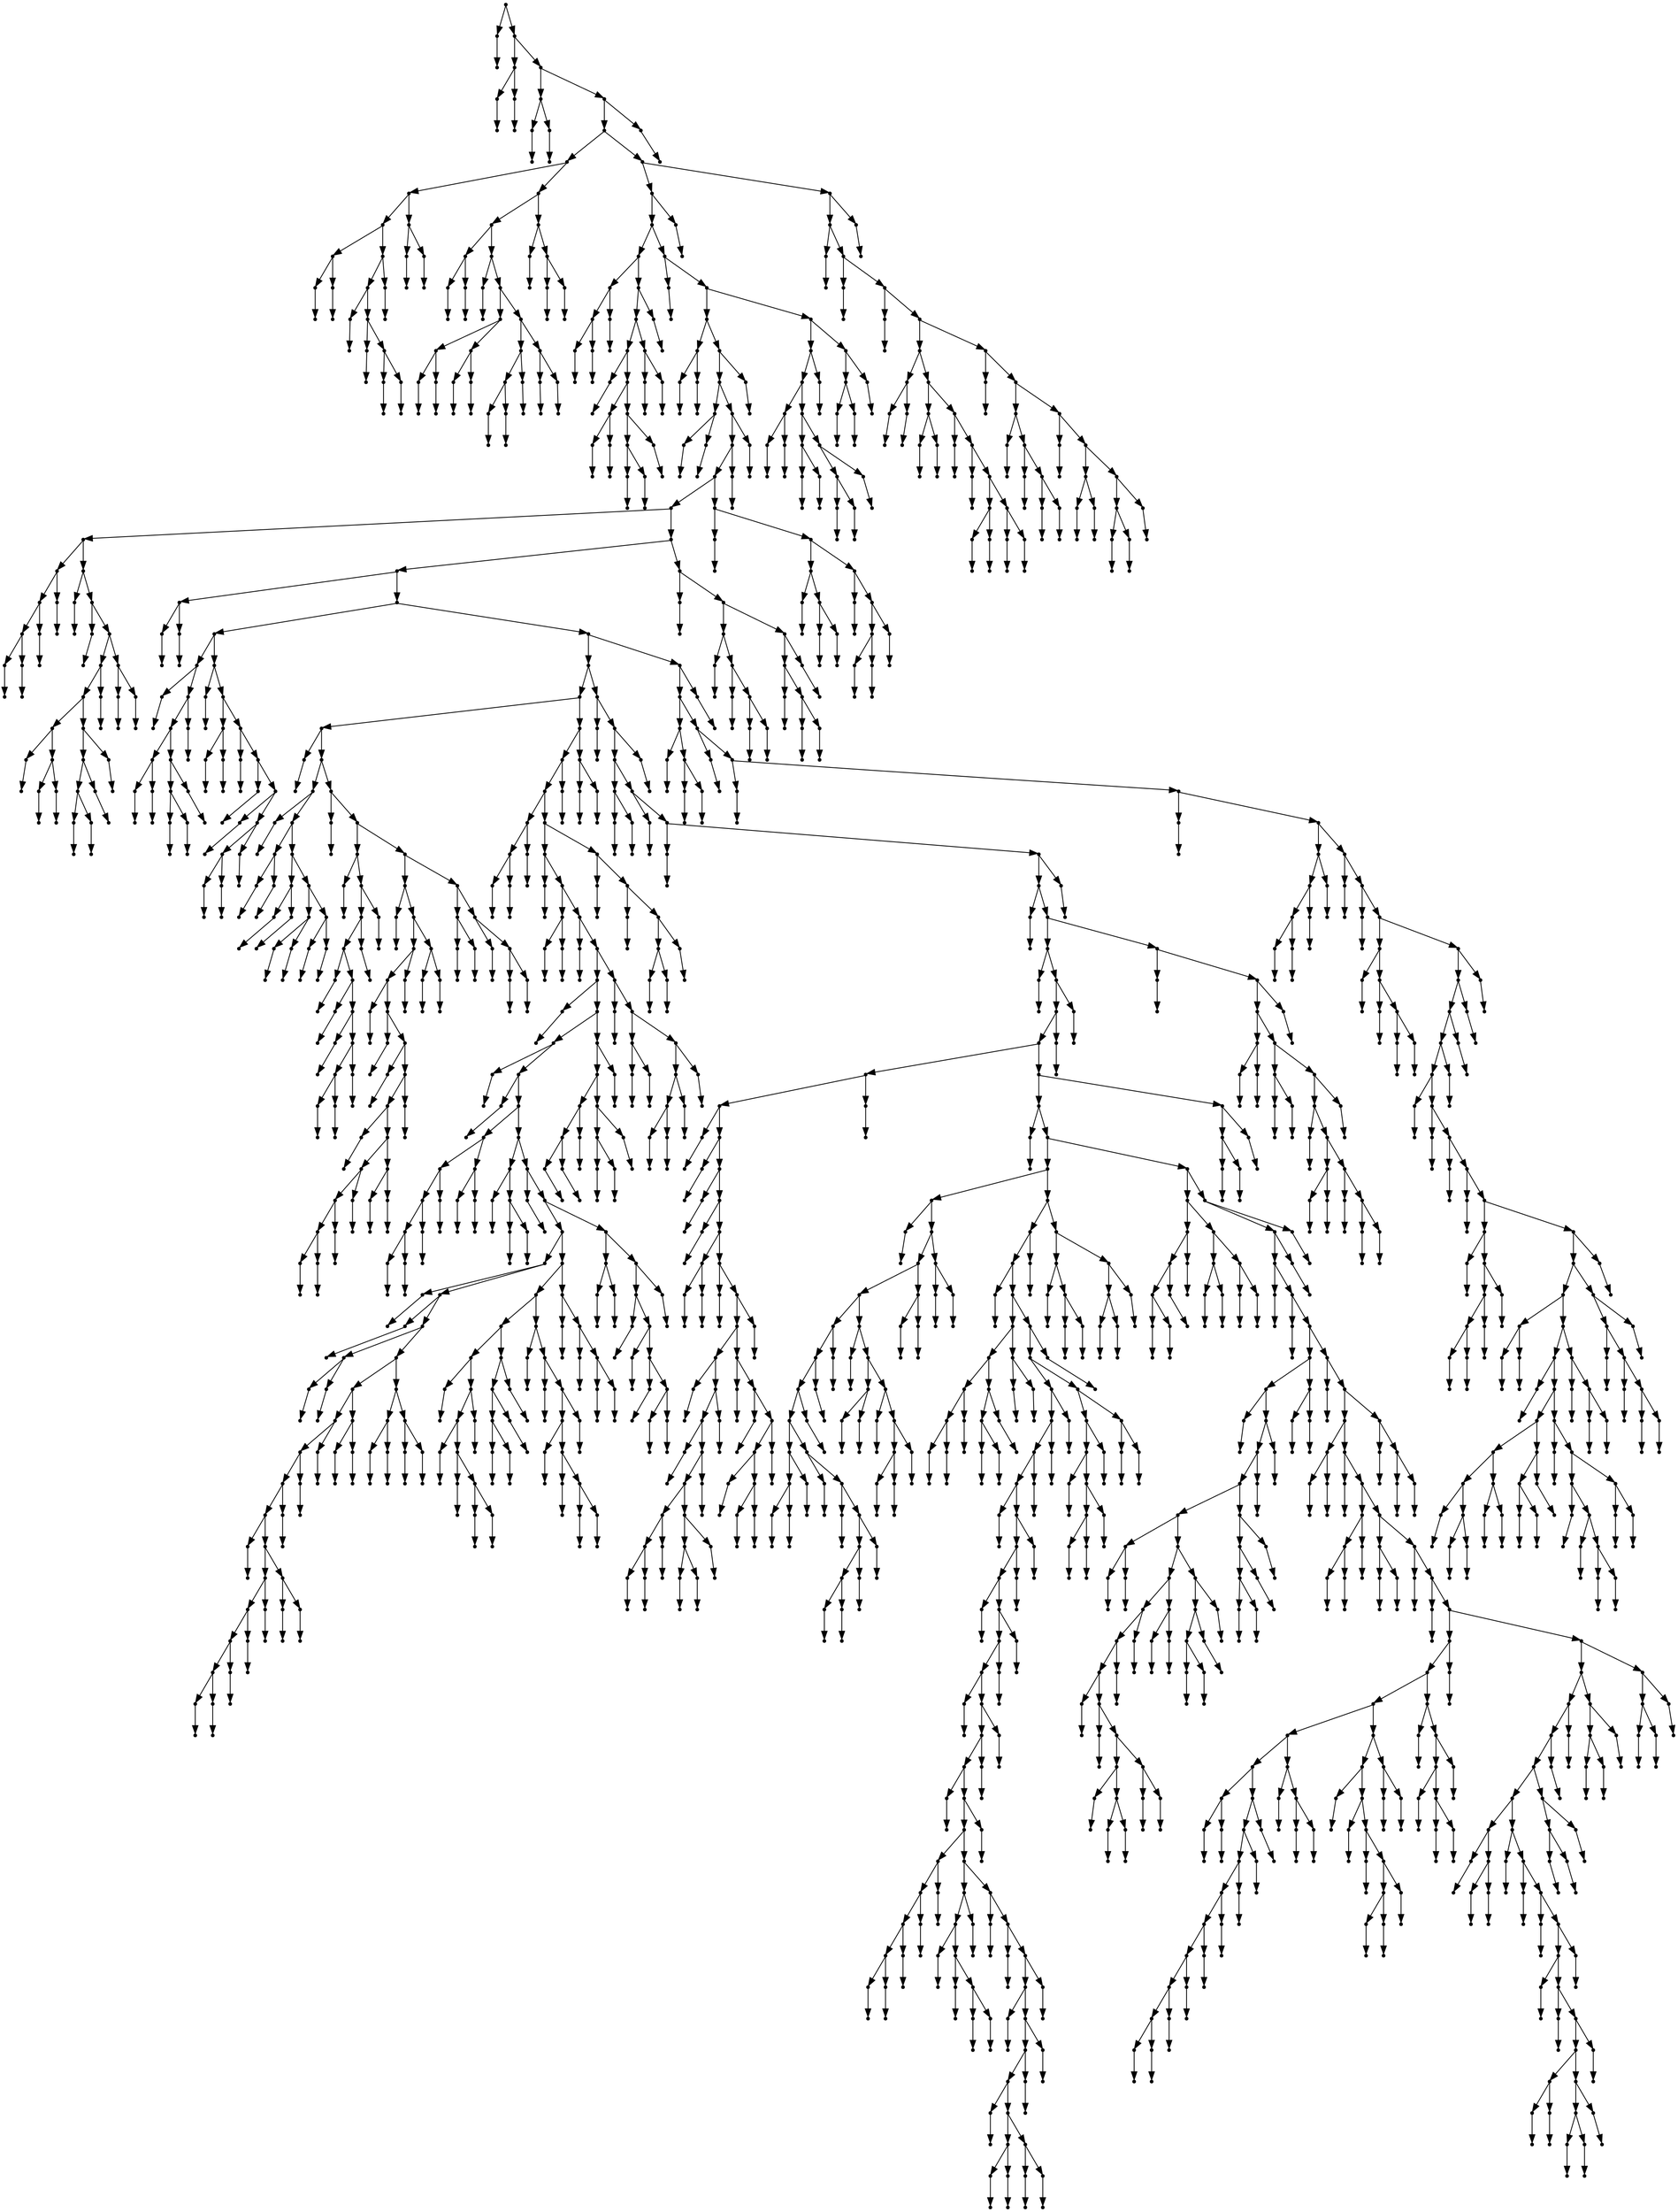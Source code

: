 digraph {
  1705 [shape=point];
  1 [shape=point];
  0 [shape=point];
  1704 [shape=point];
  6 [shape=point];
  3 [shape=point];
  2 [shape=point];
  5 [shape=point];
  4 [shape=point];
  1703 [shape=point];
  11 [shape=point];
  8 [shape=point];
  7 [shape=point];
  10 [shape=point];
  9 [shape=point];
  1702 [shape=point];
  1699 [shape=point];
  82 [shape=point];
  37 [shape=point];
  31 [shape=point];
  16 [shape=point];
  13 [shape=point];
  12 [shape=point];
  15 [shape=point];
  14 [shape=point];
  30 [shape=point];
  27 [shape=point];
  18 [shape=point];
  17 [shape=point];
  26 [shape=point];
  20 [shape=point];
  19 [shape=point];
  25 [shape=point];
  22 [shape=point];
  21 [shape=point];
  24 [shape=point];
  23 [shape=point];
  29 [shape=point];
  28 [shape=point];
  36 [shape=point];
  33 [shape=point];
  32 [shape=point];
  35 [shape=point];
  34 [shape=point];
  81 [shape=point];
  72 [shape=point];
  42 [shape=point];
  39 [shape=point];
  38 [shape=point];
  41 [shape=point];
  40 [shape=point];
  71 [shape=point];
  44 [shape=point];
  43 [shape=point];
  70 [shape=point];
  55 [shape=point];
  49 [shape=point];
  46 [shape=point];
  45 [shape=point];
  48 [shape=point];
  47 [shape=point];
  54 [shape=point];
  51 [shape=point];
  50 [shape=point];
  53 [shape=point];
  52 [shape=point];
  69 [shape=point];
  63 [shape=point];
  60 [shape=point];
  57 [shape=point];
  56 [shape=point];
  59 [shape=point];
  58 [shape=point];
  62 [shape=point];
  61 [shape=point];
  68 [shape=point];
  65 [shape=point];
  64 [shape=point];
  67 [shape=point];
  66 [shape=point];
  80 [shape=point];
  74 [shape=point];
  73 [shape=point];
  79 [shape=point];
  76 [shape=point];
  75 [shape=point];
  78 [shape=point];
  77 [shape=point];
  1698 [shape=point];
  1623 [shape=point];
  1620 [shape=point];
  117 [shape=point];
  90 [shape=point];
  87 [shape=point];
  84 [shape=point];
  83 [shape=point];
  86 [shape=point];
  85 [shape=point];
  89 [shape=point];
  88 [shape=point];
  116 [shape=point];
  113 [shape=point];
  107 [shape=point];
  92 [shape=point];
  91 [shape=point];
  106 [shape=point];
  97 [shape=point];
  94 [shape=point];
  93 [shape=point];
  96 [shape=point];
  95 [shape=point];
  105 [shape=point];
  102 [shape=point];
  99 [shape=point];
  98 [shape=point];
  101 [shape=point];
  100 [shape=point];
  104 [shape=point];
  103 [shape=point];
  112 [shape=point];
  109 [shape=point];
  108 [shape=point];
  111 [shape=point];
  110 [shape=point];
  115 [shape=point];
  114 [shape=point];
  1619 [shape=point];
  119 [shape=point];
  118 [shape=point];
  1618 [shape=point];
  1585 [shape=point];
  124 [shape=point];
  121 [shape=point];
  120 [shape=point];
  123 [shape=point];
  122 [shape=point];
  1584 [shape=point];
  1581 [shape=point];
  129 [shape=point];
  126 [shape=point];
  125 [shape=point];
  128 [shape=point];
  127 [shape=point];
  1580 [shape=point];
  1577 [shape=point];
  1574 [shape=point];
  1550 [shape=point];
  176 [shape=point];
  140 [shape=point];
  137 [shape=point];
  134 [shape=point];
  131 [shape=point];
  130 [shape=point];
  133 [shape=point];
  132 [shape=point];
  136 [shape=point];
  135 [shape=point];
  139 [shape=point];
  138 [shape=point];
  175 [shape=point];
  142 [shape=point];
  141 [shape=point];
  174 [shape=point];
  144 [shape=point];
  143 [shape=point];
  173 [shape=point];
  167 [shape=point];
  164 [shape=point];
  152 [shape=point];
  146 [shape=point];
  145 [shape=point];
  151 [shape=point];
  148 [shape=point];
  147 [shape=point];
  150 [shape=point];
  149 [shape=point];
  163 [shape=point];
  160 [shape=point];
  157 [shape=point];
  154 [shape=point];
  153 [shape=point];
  156 [shape=point];
  155 [shape=point];
  159 [shape=point];
  158 [shape=point];
  162 [shape=point];
  161 [shape=point];
  166 [shape=point];
  165 [shape=point];
  172 [shape=point];
  169 [shape=point];
  168 [shape=point];
  171 [shape=point];
  170 [shape=point];
  1549 [shape=point];
  1522 [shape=point];
  181 [shape=point];
  178 [shape=point];
  177 [shape=point];
  180 [shape=point];
  179 [shape=point];
  1521 [shape=point];
  228 [shape=point];
  201 [shape=point];
  183 [shape=point];
  182 [shape=point];
  200 [shape=point];
  197 [shape=point];
  188 [shape=point];
  185 [shape=point];
  184 [shape=point];
  187 [shape=point];
  186 [shape=point];
  196 [shape=point];
  193 [shape=point];
  190 [shape=point];
  189 [shape=point];
  192 [shape=point];
  191 [shape=point];
  195 [shape=point];
  194 [shape=point];
  199 [shape=point];
  198 [shape=point];
  227 [shape=point];
  203 [shape=point];
  202 [shape=point];
  226 [shape=point];
  208 [shape=point];
  205 [shape=point];
  204 [shape=point];
  207 [shape=point];
  206 [shape=point];
  225 [shape=point];
  210 [shape=point];
  209 [shape=point];
  224 [shape=point];
  212 [shape=point];
  211 [shape=point];
  223 [shape=point];
  214 [shape=point];
  213 [shape=point];
  222 [shape=point];
  219 [shape=point];
  216 [shape=point];
  215 [shape=point];
  218 [shape=point];
  217 [shape=point];
  221 [shape=point];
  220 [shape=point];
  1520 [shape=point];
  1349 [shape=point];
  623 [shape=point];
  347 [shape=point];
  230 [shape=point];
  229 [shape=point];
  346 [shape=point];
  256 [shape=point];
  232 [shape=point];
  231 [shape=point];
  255 [shape=point];
  237 [shape=point];
  234 [shape=point];
  233 [shape=point];
  236 [shape=point];
  235 [shape=point];
  254 [shape=point];
  242 [shape=point];
  239 [shape=point];
  238 [shape=point];
  241 [shape=point];
  240 [shape=point];
  253 [shape=point];
  247 [shape=point];
  244 [shape=point];
  243 [shape=point];
  246 [shape=point];
  245 [shape=point];
  252 [shape=point];
  249 [shape=point];
  248 [shape=point];
  251 [shape=point];
  250 [shape=point];
  345 [shape=point];
  258 [shape=point];
  257 [shape=point];
  344 [shape=point];
  284 [shape=point];
  260 [shape=point];
  259 [shape=point];
  283 [shape=point];
  280 [shape=point];
  277 [shape=point];
  262 [shape=point];
  261 [shape=point];
  276 [shape=point];
  264 [shape=point];
  263 [shape=point];
  275 [shape=point];
  266 [shape=point];
  265 [shape=point];
  274 [shape=point];
  271 [shape=point];
  268 [shape=point];
  267 [shape=point];
  270 [shape=point];
  269 [shape=point];
  273 [shape=point];
  272 [shape=point];
  279 [shape=point];
  278 [shape=point];
  282 [shape=point];
  281 [shape=point];
  343 [shape=point];
  328 [shape=point];
  286 [shape=point];
  285 [shape=point];
  327 [shape=point];
  321 [shape=point];
  318 [shape=point];
  288 [shape=point];
  287 [shape=point];
  317 [shape=point];
  290 [shape=point];
  289 [shape=point];
  316 [shape=point];
  292 [shape=point];
  291 [shape=point];
  315 [shape=point];
  312 [shape=point];
  294 [shape=point];
  293 [shape=point];
  311 [shape=point];
  305 [shape=point];
  302 [shape=point];
  299 [shape=point];
  296 [shape=point];
  295 [shape=point];
  298 [shape=point];
  297 [shape=point];
  301 [shape=point];
  300 [shape=point];
  304 [shape=point];
  303 [shape=point];
  310 [shape=point];
  307 [shape=point];
  306 [shape=point];
  309 [shape=point];
  308 [shape=point];
  314 [shape=point];
  313 [shape=point];
  320 [shape=point];
  319 [shape=point];
  326 [shape=point];
  323 [shape=point];
  322 [shape=point];
  325 [shape=point];
  324 [shape=point];
  342 [shape=point];
  333 [shape=point];
  330 [shape=point];
  329 [shape=point];
  332 [shape=point];
  331 [shape=point];
  341 [shape=point];
  335 [shape=point];
  334 [shape=point];
  340 [shape=point];
  337 [shape=point];
  336 [shape=point];
  339 [shape=point];
  338 [shape=point];
  622 [shape=point];
  616 [shape=point];
  613 [shape=point];
  355 [shape=point];
  352 [shape=point];
  349 [shape=point];
  348 [shape=point];
  351 [shape=point];
  350 [shape=point];
  354 [shape=point];
  353 [shape=point];
  612 [shape=point];
  597 [shape=point];
  357 [shape=point];
  356 [shape=point];
  596 [shape=point];
  362 [shape=point];
  359 [shape=point];
  358 [shape=point];
  361 [shape=point];
  360 [shape=point];
  595 [shape=point];
  364 [shape=point];
  363 [shape=point];
  594 [shape=point];
  573 [shape=point];
  366 [shape=point];
  365 [shape=point];
  572 [shape=point];
  551 [shape=point];
  368 [shape=point];
  367 [shape=point];
  550 [shape=point];
  370 [shape=point];
  369 [shape=point];
  549 [shape=point];
  387 [shape=point];
  381 [shape=point];
  378 [shape=point];
  375 [shape=point];
  372 [shape=point];
  371 [shape=point];
  374 [shape=point];
  373 [shape=point];
  377 [shape=point];
  376 [shape=point];
  380 [shape=point];
  379 [shape=point];
  386 [shape=point];
  383 [shape=point];
  382 [shape=point];
  385 [shape=point];
  384 [shape=point];
  548 [shape=point];
  395 [shape=point];
  389 [shape=point];
  388 [shape=point];
  394 [shape=point];
  391 [shape=point];
  390 [shape=point];
  393 [shape=point];
  392 [shape=point];
  547 [shape=point];
  397 [shape=point];
  396 [shape=point];
  546 [shape=point];
  522 [shape=point];
  459 [shape=point];
  399 [shape=point];
  398 [shape=point];
  458 [shape=point];
  401 [shape=point];
  400 [shape=point];
  457 [shape=point];
  406 [shape=point];
  403 [shape=point];
  402 [shape=point];
  405 [shape=point];
  404 [shape=point];
  456 [shape=point];
  444 [shape=point];
  438 [shape=point];
  435 [shape=point];
  432 [shape=point];
  429 [shape=point];
  408 [shape=point];
  407 [shape=point];
  428 [shape=point];
  422 [shape=point];
  419 [shape=point];
  416 [shape=point];
  413 [shape=point];
  410 [shape=point];
  409 [shape=point];
  412 [shape=point];
  411 [shape=point];
  415 [shape=point];
  414 [shape=point];
  418 [shape=point];
  417 [shape=point];
  421 [shape=point];
  420 [shape=point];
  427 [shape=point];
  424 [shape=point];
  423 [shape=point];
  426 [shape=point];
  425 [shape=point];
  431 [shape=point];
  430 [shape=point];
  434 [shape=point];
  433 [shape=point];
  437 [shape=point];
  436 [shape=point];
  443 [shape=point];
  440 [shape=point];
  439 [shape=point];
  442 [shape=point];
  441 [shape=point];
  455 [shape=point];
  449 [shape=point];
  446 [shape=point];
  445 [shape=point];
  448 [shape=point];
  447 [shape=point];
  454 [shape=point];
  451 [shape=point];
  450 [shape=point];
  453 [shape=point];
  452 [shape=point];
  521 [shape=point];
  509 [shape=point];
  488 [shape=point];
  476 [shape=point];
  461 [shape=point];
  460 [shape=point];
  475 [shape=point];
  472 [shape=point];
  463 [shape=point];
  462 [shape=point];
  471 [shape=point];
  465 [shape=point];
  464 [shape=point];
  470 [shape=point];
  467 [shape=point];
  466 [shape=point];
  469 [shape=point];
  468 [shape=point];
  474 [shape=point];
  473 [shape=point];
  487 [shape=point];
  484 [shape=point];
  481 [shape=point];
  478 [shape=point];
  477 [shape=point];
  480 [shape=point];
  479 [shape=point];
  483 [shape=point];
  482 [shape=point];
  486 [shape=point];
  485 [shape=point];
  508 [shape=point];
  490 [shape=point];
  489 [shape=point];
  507 [shape=point];
  492 [shape=point];
  491 [shape=point];
  506 [shape=point];
  503 [shape=point];
  494 [shape=point];
  493 [shape=point];
  502 [shape=point];
  496 [shape=point];
  495 [shape=point];
  501 [shape=point];
  498 [shape=point];
  497 [shape=point];
  500 [shape=point];
  499 [shape=point];
  505 [shape=point];
  504 [shape=point];
  520 [shape=point];
  511 [shape=point];
  510 [shape=point];
  519 [shape=point];
  513 [shape=point];
  512 [shape=point];
  518 [shape=point];
  515 [shape=point];
  514 [shape=point];
  517 [shape=point];
  516 [shape=point];
  545 [shape=point];
  527 [shape=point];
  524 [shape=point];
  523 [shape=point];
  526 [shape=point];
  525 [shape=point];
  544 [shape=point];
  541 [shape=point];
  529 [shape=point];
  528 [shape=point];
  540 [shape=point];
  531 [shape=point];
  530 [shape=point];
  539 [shape=point];
  533 [shape=point];
  532 [shape=point];
  538 [shape=point];
  535 [shape=point];
  534 [shape=point];
  537 [shape=point];
  536 [shape=point];
  543 [shape=point];
  542 [shape=point];
  571 [shape=point];
  568 [shape=point];
  559 [shape=point];
  556 [shape=point];
  553 [shape=point];
  552 [shape=point];
  555 [shape=point];
  554 [shape=point];
  558 [shape=point];
  557 [shape=point];
  567 [shape=point];
  564 [shape=point];
  561 [shape=point];
  560 [shape=point];
  563 [shape=point];
  562 [shape=point];
  566 [shape=point];
  565 [shape=point];
  570 [shape=point];
  569 [shape=point];
  593 [shape=point];
  575 [shape=point];
  574 [shape=point];
  592 [shape=point];
  580 [shape=point];
  577 [shape=point];
  576 [shape=point];
  579 [shape=point];
  578 [shape=point];
  591 [shape=point];
  588 [shape=point];
  585 [shape=point];
  582 [shape=point];
  581 [shape=point];
  584 [shape=point];
  583 [shape=point];
  587 [shape=point];
  586 [shape=point];
  590 [shape=point];
  589 [shape=point];
  611 [shape=point];
  599 [shape=point];
  598 [shape=point];
  610 [shape=point];
  601 [shape=point];
  600 [shape=point];
  609 [shape=point];
  606 [shape=point];
  603 [shape=point];
  602 [shape=point];
  605 [shape=point];
  604 [shape=point];
  608 [shape=point];
  607 [shape=point];
  615 [shape=point];
  614 [shape=point];
  621 [shape=point];
  618 [shape=point];
  617 [shape=point];
  620 [shape=point];
  619 [shape=point];
  1348 [shape=point];
  625 [shape=point];
  624 [shape=point];
  1347 [shape=point];
  1344 [shape=point];
  630 [shape=point];
  627 [shape=point];
  626 [shape=point];
  629 [shape=point];
  628 [shape=point];
  1343 [shape=point];
  632 [shape=point];
  631 [shape=point];
  1342 [shape=point];
  634 [shape=point];
  633 [shape=point];
  1341 [shape=point];
  1338 [shape=point];
  636 [shape=point];
  635 [shape=point];
  1337 [shape=point];
  1298 [shape=point];
  638 [shape=point];
  637 [shape=point];
  1297 [shape=point];
  1294 [shape=point];
  1291 [shape=point];
  712 [shape=point];
  709 [shape=point];
  640 [shape=point];
  639 [shape=point];
  708 [shape=point];
  642 [shape=point];
  641 [shape=point];
  707 [shape=point];
  644 [shape=point];
  643 [shape=point];
  706 [shape=point];
  646 [shape=point];
  645 [shape=point];
  705 [shape=point];
  651 [shape=point];
  648 [shape=point];
  647 [shape=point];
  650 [shape=point];
  649 [shape=point];
  704 [shape=point];
  653 [shape=point];
  652 [shape=point];
  703 [shape=point];
  700 [shape=point];
  682 [shape=point];
  655 [shape=point];
  654 [shape=point];
  681 [shape=point];
  678 [shape=point];
  657 [shape=point];
  656 [shape=point];
  677 [shape=point];
  674 [shape=point];
  665 [shape=point];
  662 [shape=point];
  659 [shape=point];
  658 [shape=point];
  661 [shape=point];
  660 [shape=point];
  664 [shape=point];
  663 [shape=point];
  673 [shape=point];
  670 [shape=point];
  667 [shape=point];
  666 [shape=point];
  669 [shape=point];
  668 [shape=point];
  672 [shape=point];
  671 [shape=point];
  676 [shape=point];
  675 [shape=point];
  680 [shape=point];
  679 [shape=point];
  699 [shape=point];
  684 [shape=point];
  683 [shape=point];
  698 [shape=point];
  686 [shape=point];
  685 [shape=point];
  697 [shape=point];
  694 [shape=point];
  688 [shape=point];
  687 [shape=point];
  693 [shape=point];
  690 [shape=point];
  689 [shape=point];
  692 [shape=point];
  691 [shape=point];
  696 [shape=point];
  695 [shape=point];
  702 [shape=point];
  701 [shape=point];
  711 [shape=point];
  710 [shape=point];
  1290 [shape=point];
  1281 [shape=point];
  714 [shape=point];
  713 [shape=point];
  1280 [shape=point];
  962 [shape=point];
  785 [shape=point];
  716 [shape=point];
  715 [shape=point];
  784 [shape=point];
  778 [shape=point];
  772 [shape=point];
  751 [shape=point];
  748 [shape=point];
  745 [shape=point];
  742 [shape=point];
  724 [shape=point];
  721 [shape=point];
  718 [shape=point];
  717 [shape=point];
  720 [shape=point];
  719 [shape=point];
  723 [shape=point];
  722 [shape=point];
  741 [shape=point];
  726 [shape=point];
  725 [shape=point];
  740 [shape=point];
  728 [shape=point];
  727 [shape=point];
  739 [shape=point];
  736 [shape=point];
  733 [shape=point];
  730 [shape=point];
  729 [shape=point];
  732 [shape=point];
  731 [shape=point];
  735 [shape=point];
  734 [shape=point];
  738 [shape=point];
  737 [shape=point];
  744 [shape=point];
  743 [shape=point];
  747 [shape=point];
  746 [shape=point];
  750 [shape=point];
  749 [shape=point];
  771 [shape=point];
  753 [shape=point];
  752 [shape=point];
  770 [shape=point];
  758 [shape=point];
  755 [shape=point];
  754 [shape=point];
  757 [shape=point];
  756 [shape=point];
  769 [shape=point];
  760 [shape=point];
  759 [shape=point];
  768 [shape=point];
  765 [shape=point];
  762 [shape=point];
  761 [shape=point];
  764 [shape=point];
  763 [shape=point];
  767 [shape=point];
  766 [shape=point];
  777 [shape=point];
  774 [shape=point];
  773 [shape=point];
  776 [shape=point];
  775 [shape=point];
  783 [shape=point];
  780 [shape=point];
  779 [shape=point];
  782 [shape=point];
  781 [shape=point];
  961 [shape=point];
  943 [shape=point];
  940 [shape=point];
  787 [shape=point];
  786 [shape=point];
  939 [shape=point];
  810 [shape=point];
  804 [shape=point];
  795 [shape=point];
  792 [shape=point];
  789 [shape=point];
  788 [shape=point];
  791 [shape=point];
  790 [shape=point];
  794 [shape=point];
  793 [shape=point];
  803 [shape=point];
  800 [shape=point];
  797 [shape=point];
  796 [shape=point];
  799 [shape=point];
  798 [shape=point];
  802 [shape=point];
  801 [shape=point];
  809 [shape=point];
  806 [shape=point];
  805 [shape=point];
  808 [shape=point];
  807 [shape=point];
  938 [shape=point];
  935 [shape=point];
  914 [shape=point];
  911 [shape=point];
  908 [shape=point];
  905 [shape=point];
  812 [shape=point];
  811 [shape=point];
  904 [shape=point];
  901 [shape=point];
  898 [shape=point];
  814 [shape=point];
  813 [shape=point];
  897 [shape=point];
  894 [shape=point];
  891 [shape=point];
  816 [shape=point];
  815 [shape=point];
  890 [shape=point];
  887 [shape=point];
  884 [shape=point];
  818 [shape=point];
  817 [shape=point];
  883 [shape=point];
  880 [shape=point];
  832 [shape=point];
  829 [shape=point];
  826 [shape=point];
  823 [shape=point];
  820 [shape=point];
  819 [shape=point];
  822 [shape=point];
  821 [shape=point];
  825 [shape=point];
  824 [shape=point];
  828 [shape=point];
  827 [shape=point];
  831 [shape=point];
  830 [shape=point];
  879 [shape=point];
  846 [shape=point];
  843 [shape=point];
  834 [shape=point];
  833 [shape=point];
  842 [shape=point];
  836 [shape=point];
  835 [shape=point];
  841 [shape=point];
  838 [shape=point];
  837 [shape=point];
  840 [shape=point];
  839 [shape=point];
  845 [shape=point];
  844 [shape=point];
  878 [shape=point];
  848 [shape=point];
  847 [shape=point];
  877 [shape=point];
  850 [shape=point];
  849 [shape=point];
  876 [shape=point];
  873 [shape=point];
  852 [shape=point];
  851 [shape=point];
  872 [shape=point];
  869 [shape=point];
  866 [shape=point];
  854 [shape=point];
  853 [shape=point];
  865 [shape=point];
  859 [shape=point];
  856 [shape=point];
  855 [shape=point];
  858 [shape=point];
  857 [shape=point];
  864 [shape=point];
  861 [shape=point];
  860 [shape=point];
  863 [shape=point];
  862 [shape=point];
  868 [shape=point];
  867 [shape=point];
  871 [shape=point];
  870 [shape=point];
  875 [shape=point];
  874 [shape=point];
  882 [shape=point];
  881 [shape=point];
  886 [shape=point];
  885 [shape=point];
  889 [shape=point];
  888 [shape=point];
  893 [shape=point];
  892 [shape=point];
  896 [shape=point];
  895 [shape=point];
  900 [shape=point];
  899 [shape=point];
  903 [shape=point];
  902 [shape=point];
  907 [shape=point];
  906 [shape=point];
  910 [shape=point];
  909 [shape=point];
  913 [shape=point];
  912 [shape=point];
  934 [shape=point];
  928 [shape=point];
  925 [shape=point];
  916 [shape=point];
  915 [shape=point];
  924 [shape=point];
  921 [shape=point];
  918 [shape=point];
  917 [shape=point];
  920 [shape=point];
  919 [shape=point];
  923 [shape=point];
  922 [shape=point];
  927 [shape=point];
  926 [shape=point];
  933 [shape=point];
  930 [shape=point];
  929 [shape=point];
  932 [shape=point];
  931 [shape=point];
  937 [shape=point];
  936 [shape=point];
  942 [shape=point];
  941 [shape=point];
  960 [shape=point];
  951 [shape=point];
  945 [shape=point];
  944 [shape=point];
  950 [shape=point];
  947 [shape=point];
  946 [shape=point];
  949 [shape=point];
  948 [shape=point];
  959 [shape=point];
  956 [shape=point];
  953 [shape=point];
  952 [shape=point];
  955 [shape=point];
  954 [shape=point];
  958 [shape=point];
  957 [shape=point];
  1279 [shape=point];
  985 [shape=point];
  973 [shape=point];
  970 [shape=point];
  967 [shape=point];
  964 [shape=point];
  963 [shape=point];
  966 [shape=point];
  965 [shape=point];
  969 [shape=point];
  968 [shape=point];
  972 [shape=point];
  971 [shape=point];
  984 [shape=point];
  978 [shape=point];
  975 [shape=point];
  974 [shape=point];
  977 [shape=point];
  976 [shape=point];
  983 [shape=point];
  980 [shape=point];
  979 [shape=point];
  982 [shape=point];
  981 [shape=point];
  1278 [shape=point];
  1275 [shape=point];
  1272 [shape=point];
  987 [shape=point];
  986 [shape=point];
  1271 [shape=point];
  989 [shape=point];
  988 [shape=point];
  1270 [shape=point];
  1066 [shape=point];
  1060 [shape=point];
  991 [shape=point];
  990 [shape=point];
  1059 [shape=point];
  1056 [shape=point];
  1053 [shape=point];
  1041 [shape=point];
  996 [shape=point];
  993 [shape=point];
  992 [shape=point];
  995 [shape=point];
  994 [shape=point];
  1040 [shape=point];
  1028 [shape=point];
  1022 [shape=point];
  1019 [shape=point];
  1016 [shape=point];
  998 [shape=point];
  997 [shape=point];
  1015 [shape=point];
  1000 [shape=point];
  999 [shape=point];
  1014 [shape=point];
  1008 [shape=point];
  1002 [shape=point];
  1001 [shape=point];
  1007 [shape=point];
  1004 [shape=point];
  1003 [shape=point];
  1006 [shape=point];
  1005 [shape=point];
  1013 [shape=point];
  1010 [shape=point];
  1009 [shape=point];
  1012 [shape=point];
  1011 [shape=point];
  1018 [shape=point];
  1017 [shape=point];
  1021 [shape=point];
  1020 [shape=point];
  1027 [shape=point];
  1024 [shape=point];
  1023 [shape=point];
  1026 [shape=point];
  1025 [shape=point];
  1039 [shape=point];
  1036 [shape=point];
  1033 [shape=point];
  1030 [shape=point];
  1029 [shape=point];
  1032 [shape=point];
  1031 [shape=point];
  1035 [shape=point];
  1034 [shape=point];
  1038 [shape=point];
  1037 [shape=point];
  1052 [shape=point];
  1049 [shape=point];
  1046 [shape=point];
  1043 [shape=point];
  1042 [shape=point];
  1045 [shape=point];
  1044 [shape=point];
  1048 [shape=point];
  1047 [shape=point];
  1051 [shape=point];
  1050 [shape=point];
  1055 [shape=point];
  1054 [shape=point];
  1058 [shape=point];
  1057 [shape=point];
  1065 [shape=point];
  1062 [shape=point];
  1061 [shape=point];
  1064 [shape=point];
  1063 [shape=point];
  1269 [shape=point];
  1068 [shape=point];
  1067 [shape=point];
  1268 [shape=point];
  1259 [shape=point];
  1073 [shape=point];
  1070 [shape=point];
  1069 [shape=point];
  1072 [shape=point];
  1071 [shape=point];
  1258 [shape=point];
  1075 [shape=point];
  1074 [shape=point];
  1257 [shape=point];
  1083 [shape=point];
  1080 [shape=point];
  1077 [shape=point];
  1076 [shape=point];
  1079 [shape=point];
  1078 [shape=point];
  1082 [shape=point];
  1081 [shape=point];
  1256 [shape=point];
  1088 [shape=point];
  1085 [shape=point];
  1084 [shape=point];
  1087 [shape=point];
  1086 [shape=point];
  1255 [shape=point];
  1090 [shape=point];
  1089 [shape=point];
  1254 [shape=point];
  1092 [shape=point];
  1091 [shape=point];
  1253 [shape=point];
  1175 [shape=point];
  1172 [shape=point];
  1157 [shape=point];
  1133 [shape=point];
  1124 [shape=point];
  1097 [shape=point];
  1094 [shape=point];
  1093 [shape=point];
  1096 [shape=point];
  1095 [shape=point];
  1123 [shape=point];
  1120 [shape=point];
  1117 [shape=point];
  1114 [shape=point];
  1111 [shape=point];
  1108 [shape=point];
  1105 [shape=point];
  1102 [shape=point];
  1099 [shape=point];
  1098 [shape=point];
  1101 [shape=point];
  1100 [shape=point];
  1104 [shape=point];
  1103 [shape=point];
  1107 [shape=point];
  1106 [shape=point];
  1110 [shape=point];
  1109 [shape=point];
  1113 [shape=point];
  1112 [shape=point];
  1116 [shape=point];
  1115 [shape=point];
  1119 [shape=point];
  1118 [shape=point];
  1122 [shape=point];
  1121 [shape=point];
  1132 [shape=point];
  1126 [shape=point];
  1125 [shape=point];
  1131 [shape=point];
  1128 [shape=point];
  1127 [shape=point];
  1130 [shape=point];
  1129 [shape=point];
  1156 [shape=point];
  1150 [shape=point];
  1135 [shape=point];
  1134 [shape=point];
  1149 [shape=point];
  1137 [shape=point];
  1136 [shape=point];
  1148 [shape=point];
  1139 [shape=point];
  1138 [shape=point];
  1147 [shape=point];
  1144 [shape=point];
  1141 [shape=point];
  1140 [shape=point];
  1143 [shape=point];
  1142 [shape=point];
  1146 [shape=point];
  1145 [shape=point];
  1155 [shape=point];
  1152 [shape=point];
  1151 [shape=point];
  1154 [shape=point];
  1153 [shape=point];
  1171 [shape=point];
  1159 [shape=point];
  1158 [shape=point];
  1170 [shape=point];
  1167 [shape=point];
  1161 [shape=point];
  1160 [shape=point];
  1166 [shape=point];
  1163 [shape=point];
  1162 [shape=point];
  1165 [shape=point];
  1164 [shape=point];
  1169 [shape=point];
  1168 [shape=point];
  1174 [shape=point];
  1173 [shape=point];
  1252 [shape=point];
  1243 [shape=point];
  1234 [shape=point];
  1231 [shape=point];
  1228 [shape=point];
  1219 [shape=point];
  1183 [shape=point];
  1177 [shape=point];
  1176 [shape=point];
  1182 [shape=point];
  1179 [shape=point];
  1178 [shape=point];
  1181 [shape=point];
  1180 [shape=point];
  1218 [shape=point];
  1185 [shape=point];
  1184 [shape=point];
  1217 [shape=point];
  1187 [shape=point];
  1186 [shape=point];
  1216 [shape=point];
  1189 [shape=point];
  1188 [shape=point];
  1215 [shape=point];
  1212 [shape=point];
  1191 [shape=point];
  1190 [shape=point];
  1211 [shape=point];
  1193 [shape=point];
  1192 [shape=point];
  1210 [shape=point];
  1207 [shape=point];
  1198 [shape=point];
  1195 [shape=point];
  1194 [shape=point];
  1197 [shape=point];
  1196 [shape=point];
  1206 [shape=point];
  1203 [shape=point];
  1200 [shape=point];
  1199 [shape=point];
  1202 [shape=point];
  1201 [shape=point];
  1205 [shape=point];
  1204 [shape=point];
  1209 [shape=point];
  1208 [shape=point];
  1214 [shape=point];
  1213 [shape=point];
  1227 [shape=point];
  1224 [shape=point];
  1221 [shape=point];
  1220 [shape=point];
  1223 [shape=point];
  1222 [shape=point];
  1226 [shape=point];
  1225 [shape=point];
  1230 [shape=point];
  1229 [shape=point];
  1233 [shape=point];
  1232 [shape=point];
  1242 [shape=point];
  1239 [shape=point];
  1236 [shape=point];
  1235 [shape=point];
  1238 [shape=point];
  1237 [shape=point];
  1241 [shape=point];
  1240 [shape=point];
  1251 [shape=point];
  1248 [shape=point];
  1245 [shape=point];
  1244 [shape=point];
  1247 [shape=point];
  1246 [shape=point];
  1250 [shape=point];
  1249 [shape=point];
  1267 [shape=point];
  1261 [shape=point];
  1260 [shape=point];
  1266 [shape=point];
  1263 [shape=point];
  1262 [shape=point];
  1265 [shape=point];
  1264 [shape=point];
  1274 [shape=point];
  1273 [shape=point];
  1277 [shape=point];
  1276 [shape=point];
  1289 [shape=point];
  1286 [shape=point];
  1283 [shape=point];
  1282 [shape=point];
  1285 [shape=point];
  1284 [shape=point];
  1288 [shape=point];
  1287 [shape=point];
  1293 [shape=point];
  1292 [shape=point];
  1296 [shape=point];
  1295 [shape=point];
  1336 [shape=point];
  1300 [shape=point];
  1299 [shape=point];
  1335 [shape=point];
  1332 [shape=point];
  1305 [shape=point];
  1302 [shape=point];
  1301 [shape=point];
  1304 [shape=point];
  1303 [shape=point];
  1331 [shape=point];
  1310 [shape=point];
  1307 [shape=point];
  1306 [shape=point];
  1309 [shape=point];
  1308 [shape=point];
  1330 [shape=point];
  1327 [shape=point];
  1312 [shape=point];
  1311 [shape=point];
  1326 [shape=point];
  1317 [shape=point];
  1314 [shape=point];
  1313 [shape=point];
  1316 [shape=point];
  1315 [shape=point];
  1325 [shape=point];
  1319 [shape=point];
  1318 [shape=point];
  1324 [shape=point];
  1321 [shape=point];
  1320 [shape=point];
  1323 [shape=point];
  1322 [shape=point];
  1329 [shape=point];
  1328 [shape=point];
  1334 [shape=point];
  1333 [shape=point];
  1340 [shape=point];
  1339 [shape=point];
  1346 [shape=point];
  1345 [shape=point];
  1519 [shape=point];
  1516 [shape=point];
  1357 [shape=point];
  1351 [shape=point];
  1350 [shape=point];
  1356 [shape=point];
  1353 [shape=point];
  1352 [shape=point];
  1355 [shape=point];
  1354 [shape=point];
  1515 [shape=point];
  1359 [shape=point];
  1358 [shape=point];
  1514 [shape=point];
  1361 [shape=point];
  1360 [shape=point];
  1513 [shape=point];
  1363 [shape=point];
  1362 [shape=point];
  1512 [shape=point];
  1374 [shape=point];
  1371 [shape=point];
  1368 [shape=point];
  1365 [shape=point];
  1364 [shape=point];
  1367 [shape=point];
  1366 [shape=point];
  1370 [shape=point];
  1369 [shape=point];
  1373 [shape=point];
  1372 [shape=point];
  1511 [shape=point];
  1376 [shape=point];
  1375 [shape=point];
  1510 [shape=point];
  1378 [shape=point];
  1377 [shape=point];
  1509 [shape=point];
  1389 [shape=point];
  1380 [shape=point];
  1379 [shape=point];
  1388 [shape=point];
  1382 [shape=point];
  1381 [shape=point];
  1387 [shape=point];
  1384 [shape=point];
  1383 [shape=point];
  1386 [shape=point];
  1385 [shape=point];
  1508 [shape=point];
  1505 [shape=point];
  1502 [shape=point];
  1499 [shape=point];
  1496 [shape=point];
  1391 [shape=point];
  1390 [shape=point];
  1495 [shape=point];
  1393 [shape=point];
  1392 [shape=point];
  1494 [shape=point];
  1395 [shape=point];
  1394 [shape=point];
  1493 [shape=point];
  1397 [shape=point];
  1396 [shape=point];
  1492 [shape=point];
  1411 [shape=point];
  1399 [shape=point];
  1398 [shape=point];
  1410 [shape=point];
  1407 [shape=point];
  1404 [shape=point];
  1401 [shape=point];
  1400 [shape=point];
  1403 [shape=point];
  1402 [shape=point];
  1406 [shape=point];
  1405 [shape=point];
  1409 [shape=point];
  1408 [shape=point];
  1491 [shape=point];
  1488 [shape=point];
  1473 [shape=point];
  1416 [shape=point];
  1413 [shape=point];
  1412 [shape=point];
  1415 [shape=point];
  1414 [shape=point];
  1472 [shape=point];
  1463 [shape=point];
  1418 [shape=point];
  1417 [shape=point];
  1462 [shape=point];
  1441 [shape=point];
  1432 [shape=point];
  1426 [shape=point];
  1420 [shape=point];
  1419 [shape=point];
  1425 [shape=point];
  1422 [shape=point];
  1421 [shape=point];
  1424 [shape=point];
  1423 [shape=point];
  1431 [shape=point];
  1428 [shape=point];
  1427 [shape=point];
  1430 [shape=point];
  1429 [shape=point];
  1440 [shape=point];
  1437 [shape=point];
  1434 [shape=point];
  1433 [shape=point];
  1436 [shape=point];
  1435 [shape=point];
  1439 [shape=point];
  1438 [shape=point];
  1461 [shape=point];
  1443 [shape=point];
  1442 [shape=point];
  1460 [shape=point];
  1454 [shape=point];
  1445 [shape=point];
  1444 [shape=point];
  1453 [shape=point];
  1447 [shape=point];
  1446 [shape=point];
  1452 [shape=point];
  1449 [shape=point];
  1448 [shape=point];
  1451 [shape=point];
  1450 [shape=point];
  1459 [shape=point];
  1456 [shape=point];
  1455 [shape=point];
  1458 [shape=point];
  1457 [shape=point];
  1471 [shape=point];
  1465 [shape=point];
  1464 [shape=point];
  1470 [shape=point];
  1467 [shape=point];
  1466 [shape=point];
  1469 [shape=point];
  1468 [shape=point];
  1487 [shape=point];
  1484 [shape=point];
  1475 [shape=point];
  1474 [shape=point];
  1483 [shape=point];
  1477 [shape=point];
  1476 [shape=point];
  1482 [shape=point];
  1479 [shape=point];
  1478 [shape=point];
  1481 [shape=point];
  1480 [shape=point];
  1486 [shape=point];
  1485 [shape=point];
  1490 [shape=point];
  1489 [shape=point];
  1498 [shape=point];
  1497 [shape=point];
  1501 [shape=point];
  1500 [shape=point];
  1504 [shape=point];
  1503 [shape=point];
  1507 [shape=point];
  1506 [shape=point];
  1518 [shape=point];
  1517 [shape=point];
  1548 [shape=point];
  1524 [shape=point];
  1523 [shape=point];
  1547 [shape=point];
  1535 [shape=point];
  1526 [shape=point];
  1525 [shape=point];
  1534 [shape=point];
  1528 [shape=point];
  1527 [shape=point];
  1533 [shape=point];
  1530 [shape=point];
  1529 [shape=point];
  1532 [shape=point];
  1531 [shape=point];
  1546 [shape=point];
  1543 [shape=point];
  1537 [shape=point];
  1536 [shape=point];
  1542 [shape=point];
  1539 [shape=point];
  1538 [shape=point];
  1541 [shape=point];
  1540 [shape=point];
  1545 [shape=point];
  1544 [shape=point];
  1573 [shape=point];
  1552 [shape=point];
  1551 [shape=point];
  1572 [shape=point];
  1560 [shape=point];
  1554 [shape=point];
  1553 [shape=point];
  1559 [shape=point];
  1556 [shape=point];
  1555 [shape=point];
  1558 [shape=point];
  1557 [shape=point];
  1571 [shape=point];
  1562 [shape=point];
  1561 [shape=point];
  1570 [shape=point];
  1567 [shape=point];
  1564 [shape=point];
  1563 [shape=point];
  1566 [shape=point];
  1565 [shape=point];
  1569 [shape=point];
  1568 [shape=point];
  1576 [shape=point];
  1575 [shape=point];
  1579 [shape=point];
  1578 [shape=point];
  1583 [shape=point];
  1582 [shape=point];
  1617 [shape=point];
  1608 [shape=point];
  1605 [shape=point];
  1590 [shape=point];
  1587 [shape=point];
  1586 [shape=point];
  1589 [shape=point];
  1588 [shape=point];
  1604 [shape=point];
  1595 [shape=point];
  1592 [shape=point];
  1591 [shape=point];
  1594 [shape=point];
  1593 [shape=point];
  1603 [shape=point];
  1600 [shape=point];
  1597 [shape=point];
  1596 [shape=point];
  1599 [shape=point];
  1598 [shape=point];
  1602 [shape=point];
  1601 [shape=point];
  1607 [shape=point];
  1606 [shape=point];
  1616 [shape=point];
  1613 [shape=point];
  1610 [shape=point];
  1609 [shape=point];
  1612 [shape=point];
  1611 [shape=point];
  1615 [shape=point];
  1614 [shape=point];
  1622 [shape=point];
  1621 [shape=point];
  1697 [shape=point];
  1694 [shape=point];
  1625 [shape=point];
  1624 [shape=point];
  1693 [shape=point];
  1627 [shape=point];
  1626 [shape=point];
  1692 [shape=point];
  1629 [shape=point];
  1628 [shape=point];
  1691 [shape=point];
  1658 [shape=point];
  1634 [shape=point];
  1631 [shape=point];
  1630 [shape=point];
  1633 [shape=point];
  1632 [shape=point];
  1657 [shape=point];
  1639 [shape=point];
  1636 [shape=point];
  1635 [shape=point];
  1638 [shape=point];
  1637 [shape=point];
  1656 [shape=point];
  1641 [shape=point];
  1640 [shape=point];
  1655 [shape=point];
  1643 [shape=point];
  1642 [shape=point];
  1654 [shape=point];
  1648 [shape=point];
  1645 [shape=point];
  1644 [shape=point];
  1647 [shape=point];
  1646 [shape=point];
  1653 [shape=point];
  1650 [shape=point];
  1649 [shape=point];
  1652 [shape=point];
  1651 [shape=point];
  1690 [shape=point];
  1660 [shape=point];
  1659 [shape=point];
  1689 [shape=point];
  1671 [shape=point];
  1662 [shape=point];
  1661 [shape=point];
  1670 [shape=point];
  1664 [shape=point];
  1663 [shape=point];
  1669 [shape=point];
  1666 [shape=point];
  1665 [shape=point];
  1668 [shape=point];
  1667 [shape=point];
  1688 [shape=point];
  1673 [shape=point];
  1672 [shape=point];
  1687 [shape=point];
  1678 [shape=point];
  1675 [shape=point];
  1674 [shape=point];
  1677 [shape=point];
  1676 [shape=point];
  1686 [shape=point];
  1683 [shape=point];
  1680 [shape=point];
  1679 [shape=point];
  1682 [shape=point];
  1681 [shape=point];
  1685 [shape=point];
  1684 [shape=point];
  1696 [shape=point];
  1695 [shape=point];
  1701 [shape=point];
  1700 [shape=point];
1705 -> 1;
1 -> 0;
1705 -> 1704;
1704 -> 6;
6 -> 3;
3 -> 2;
6 -> 5;
5 -> 4;
1704 -> 1703;
1703 -> 11;
11 -> 8;
8 -> 7;
11 -> 10;
10 -> 9;
1703 -> 1702;
1702 -> 1699;
1699 -> 82;
82 -> 37;
37 -> 31;
31 -> 16;
16 -> 13;
13 -> 12;
16 -> 15;
15 -> 14;
31 -> 30;
30 -> 27;
27 -> 18;
18 -> 17;
27 -> 26;
26 -> 20;
20 -> 19;
26 -> 25;
25 -> 22;
22 -> 21;
25 -> 24;
24 -> 23;
30 -> 29;
29 -> 28;
37 -> 36;
36 -> 33;
33 -> 32;
36 -> 35;
35 -> 34;
82 -> 81;
81 -> 72;
72 -> 42;
42 -> 39;
39 -> 38;
42 -> 41;
41 -> 40;
72 -> 71;
71 -> 44;
44 -> 43;
71 -> 70;
70 -> 55;
55 -> 49;
49 -> 46;
46 -> 45;
49 -> 48;
48 -> 47;
55 -> 54;
54 -> 51;
51 -> 50;
54 -> 53;
53 -> 52;
70 -> 69;
69 -> 63;
63 -> 60;
60 -> 57;
57 -> 56;
60 -> 59;
59 -> 58;
63 -> 62;
62 -> 61;
69 -> 68;
68 -> 65;
65 -> 64;
68 -> 67;
67 -> 66;
81 -> 80;
80 -> 74;
74 -> 73;
80 -> 79;
79 -> 76;
76 -> 75;
79 -> 78;
78 -> 77;
1699 -> 1698;
1698 -> 1623;
1623 -> 1620;
1620 -> 117;
117 -> 90;
90 -> 87;
87 -> 84;
84 -> 83;
87 -> 86;
86 -> 85;
90 -> 89;
89 -> 88;
117 -> 116;
116 -> 113;
113 -> 107;
107 -> 92;
92 -> 91;
107 -> 106;
106 -> 97;
97 -> 94;
94 -> 93;
97 -> 96;
96 -> 95;
106 -> 105;
105 -> 102;
102 -> 99;
99 -> 98;
102 -> 101;
101 -> 100;
105 -> 104;
104 -> 103;
113 -> 112;
112 -> 109;
109 -> 108;
112 -> 111;
111 -> 110;
116 -> 115;
115 -> 114;
1620 -> 1619;
1619 -> 119;
119 -> 118;
1619 -> 1618;
1618 -> 1585;
1585 -> 124;
124 -> 121;
121 -> 120;
124 -> 123;
123 -> 122;
1585 -> 1584;
1584 -> 1581;
1581 -> 129;
129 -> 126;
126 -> 125;
129 -> 128;
128 -> 127;
1581 -> 1580;
1580 -> 1577;
1577 -> 1574;
1574 -> 1550;
1550 -> 176;
176 -> 140;
140 -> 137;
137 -> 134;
134 -> 131;
131 -> 130;
134 -> 133;
133 -> 132;
137 -> 136;
136 -> 135;
140 -> 139;
139 -> 138;
176 -> 175;
175 -> 142;
142 -> 141;
175 -> 174;
174 -> 144;
144 -> 143;
174 -> 173;
173 -> 167;
167 -> 164;
164 -> 152;
152 -> 146;
146 -> 145;
152 -> 151;
151 -> 148;
148 -> 147;
151 -> 150;
150 -> 149;
164 -> 163;
163 -> 160;
160 -> 157;
157 -> 154;
154 -> 153;
157 -> 156;
156 -> 155;
160 -> 159;
159 -> 158;
163 -> 162;
162 -> 161;
167 -> 166;
166 -> 165;
173 -> 172;
172 -> 169;
169 -> 168;
172 -> 171;
171 -> 170;
1550 -> 1549;
1549 -> 1522;
1522 -> 181;
181 -> 178;
178 -> 177;
181 -> 180;
180 -> 179;
1522 -> 1521;
1521 -> 228;
228 -> 201;
201 -> 183;
183 -> 182;
201 -> 200;
200 -> 197;
197 -> 188;
188 -> 185;
185 -> 184;
188 -> 187;
187 -> 186;
197 -> 196;
196 -> 193;
193 -> 190;
190 -> 189;
193 -> 192;
192 -> 191;
196 -> 195;
195 -> 194;
200 -> 199;
199 -> 198;
228 -> 227;
227 -> 203;
203 -> 202;
227 -> 226;
226 -> 208;
208 -> 205;
205 -> 204;
208 -> 207;
207 -> 206;
226 -> 225;
225 -> 210;
210 -> 209;
225 -> 224;
224 -> 212;
212 -> 211;
224 -> 223;
223 -> 214;
214 -> 213;
223 -> 222;
222 -> 219;
219 -> 216;
216 -> 215;
219 -> 218;
218 -> 217;
222 -> 221;
221 -> 220;
1521 -> 1520;
1520 -> 1349;
1349 -> 623;
623 -> 347;
347 -> 230;
230 -> 229;
347 -> 346;
346 -> 256;
256 -> 232;
232 -> 231;
256 -> 255;
255 -> 237;
237 -> 234;
234 -> 233;
237 -> 236;
236 -> 235;
255 -> 254;
254 -> 242;
242 -> 239;
239 -> 238;
242 -> 241;
241 -> 240;
254 -> 253;
253 -> 247;
247 -> 244;
244 -> 243;
247 -> 246;
246 -> 245;
253 -> 252;
252 -> 249;
249 -> 248;
252 -> 251;
251 -> 250;
346 -> 345;
345 -> 258;
258 -> 257;
345 -> 344;
344 -> 284;
284 -> 260;
260 -> 259;
284 -> 283;
283 -> 280;
280 -> 277;
277 -> 262;
262 -> 261;
277 -> 276;
276 -> 264;
264 -> 263;
276 -> 275;
275 -> 266;
266 -> 265;
275 -> 274;
274 -> 271;
271 -> 268;
268 -> 267;
271 -> 270;
270 -> 269;
274 -> 273;
273 -> 272;
280 -> 279;
279 -> 278;
283 -> 282;
282 -> 281;
344 -> 343;
343 -> 328;
328 -> 286;
286 -> 285;
328 -> 327;
327 -> 321;
321 -> 318;
318 -> 288;
288 -> 287;
318 -> 317;
317 -> 290;
290 -> 289;
317 -> 316;
316 -> 292;
292 -> 291;
316 -> 315;
315 -> 312;
312 -> 294;
294 -> 293;
312 -> 311;
311 -> 305;
305 -> 302;
302 -> 299;
299 -> 296;
296 -> 295;
299 -> 298;
298 -> 297;
302 -> 301;
301 -> 300;
305 -> 304;
304 -> 303;
311 -> 310;
310 -> 307;
307 -> 306;
310 -> 309;
309 -> 308;
315 -> 314;
314 -> 313;
321 -> 320;
320 -> 319;
327 -> 326;
326 -> 323;
323 -> 322;
326 -> 325;
325 -> 324;
343 -> 342;
342 -> 333;
333 -> 330;
330 -> 329;
333 -> 332;
332 -> 331;
342 -> 341;
341 -> 335;
335 -> 334;
341 -> 340;
340 -> 337;
337 -> 336;
340 -> 339;
339 -> 338;
623 -> 622;
622 -> 616;
616 -> 613;
613 -> 355;
355 -> 352;
352 -> 349;
349 -> 348;
352 -> 351;
351 -> 350;
355 -> 354;
354 -> 353;
613 -> 612;
612 -> 597;
597 -> 357;
357 -> 356;
597 -> 596;
596 -> 362;
362 -> 359;
359 -> 358;
362 -> 361;
361 -> 360;
596 -> 595;
595 -> 364;
364 -> 363;
595 -> 594;
594 -> 573;
573 -> 366;
366 -> 365;
573 -> 572;
572 -> 551;
551 -> 368;
368 -> 367;
551 -> 550;
550 -> 370;
370 -> 369;
550 -> 549;
549 -> 387;
387 -> 381;
381 -> 378;
378 -> 375;
375 -> 372;
372 -> 371;
375 -> 374;
374 -> 373;
378 -> 377;
377 -> 376;
381 -> 380;
380 -> 379;
387 -> 386;
386 -> 383;
383 -> 382;
386 -> 385;
385 -> 384;
549 -> 548;
548 -> 395;
395 -> 389;
389 -> 388;
395 -> 394;
394 -> 391;
391 -> 390;
394 -> 393;
393 -> 392;
548 -> 547;
547 -> 397;
397 -> 396;
547 -> 546;
546 -> 522;
522 -> 459;
459 -> 399;
399 -> 398;
459 -> 458;
458 -> 401;
401 -> 400;
458 -> 457;
457 -> 406;
406 -> 403;
403 -> 402;
406 -> 405;
405 -> 404;
457 -> 456;
456 -> 444;
444 -> 438;
438 -> 435;
435 -> 432;
432 -> 429;
429 -> 408;
408 -> 407;
429 -> 428;
428 -> 422;
422 -> 419;
419 -> 416;
416 -> 413;
413 -> 410;
410 -> 409;
413 -> 412;
412 -> 411;
416 -> 415;
415 -> 414;
419 -> 418;
418 -> 417;
422 -> 421;
421 -> 420;
428 -> 427;
427 -> 424;
424 -> 423;
427 -> 426;
426 -> 425;
432 -> 431;
431 -> 430;
435 -> 434;
434 -> 433;
438 -> 437;
437 -> 436;
444 -> 443;
443 -> 440;
440 -> 439;
443 -> 442;
442 -> 441;
456 -> 455;
455 -> 449;
449 -> 446;
446 -> 445;
449 -> 448;
448 -> 447;
455 -> 454;
454 -> 451;
451 -> 450;
454 -> 453;
453 -> 452;
522 -> 521;
521 -> 509;
509 -> 488;
488 -> 476;
476 -> 461;
461 -> 460;
476 -> 475;
475 -> 472;
472 -> 463;
463 -> 462;
472 -> 471;
471 -> 465;
465 -> 464;
471 -> 470;
470 -> 467;
467 -> 466;
470 -> 469;
469 -> 468;
475 -> 474;
474 -> 473;
488 -> 487;
487 -> 484;
484 -> 481;
481 -> 478;
478 -> 477;
481 -> 480;
480 -> 479;
484 -> 483;
483 -> 482;
487 -> 486;
486 -> 485;
509 -> 508;
508 -> 490;
490 -> 489;
508 -> 507;
507 -> 492;
492 -> 491;
507 -> 506;
506 -> 503;
503 -> 494;
494 -> 493;
503 -> 502;
502 -> 496;
496 -> 495;
502 -> 501;
501 -> 498;
498 -> 497;
501 -> 500;
500 -> 499;
506 -> 505;
505 -> 504;
521 -> 520;
520 -> 511;
511 -> 510;
520 -> 519;
519 -> 513;
513 -> 512;
519 -> 518;
518 -> 515;
515 -> 514;
518 -> 517;
517 -> 516;
546 -> 545;
545 -> 527;
527 -> 524;
524 -> 523;
527 -> 526;
526 -> 525;
545 -> 544;
544 -> 541;
541 -> 529;
529 -> 528;
541 -> 540;
540 -> 531;
531 -> 530;
540 -> 539;
539 -> 533;
533 -> 532;
539 -> 538;
538 -> 535;
535 -> 534;
538 -> 537;
537 -> 536;
544 -> 543;
543 -> 542;
572 -> 571;
571 -> 568;
568 -> 559;
559 -> 556;
556 -> 553;
553 -> 552;
556 -> 555;
555 -> 554;
559 -> 558;
558 -> 557;
568 -> 567;
567 -> 564;
564 -> 561;
561 -> 560;
564 -> 563;
563 -> 562;
567 -> 566;
566 -> 565;
571 -> 570;
570 -> 569;
594 -> 593;
593 -> 575;
575 -> 574;
593 -> 592;
592 -> 580;
580 -> 577;
577 -> 576;
580 -> 579;
579 -> 578;
592 -> 591;
591 -> 588;
588 -> 585;
585 -> 582;
582 -> 581;
585 -> 584;
584 -> 583;
588 -> 587;
587 -> 586;
591 -> 590;
590 -> 589;
612 -> 611;
611 -> 599;
599 -> 598;
611 -> 610;
610 -> 601;
601 -> 600;
610 -> 609;
609 -> 606;
606 -> 603;
603 -> 602;
606 -> 605;
605 -> 604;
609 -> 608;
608 -> 607;
616 -> 615;
615 -> 614;
622 -> 621;
621 -> 618;
618 -> 617;
621 -> 620;
620 -> 619;
1349 -> 1348;
1348 -> 625;
625 -> 624;
1348 -> 1347;
1347 -> 1344;
1344 -> 630;
630 -> 627;
627 -> 626;
630 -> 629;
629 -> 628;
1344 -> 1343;
1343 -> 632;
632 -> 631;
1343 -> 1342;
1342 -> 634;
634 -> 633;
1342 -> 1341;
1341 -> 1338;
1338 -> 636;
636 -> 635;
1338 -> 1337;
1337 -> 1298;
1298 -> 638;
638 -> 637;
1298 -> 1297;
1297 -> 1294;
1294 -> 1291;
1291 -> 712;
712 -> 709;
709 -> 640;
640 -> 639;
709 -> 708;
708 -> 642;
642 -> 641;
708 -> 707;
707 -> 644;
644 -> 643;
707 -> 706;
706 -> 646;
646 -> 645;
706 -> 705;
705 -> 651;
651 -> 648;
648 -> 647;
651 -> 650;
650 -> 649;
705 -> 704;
704 -> 653;
653 -> 652;
704 -> 703;
703 -> 700;
700 -> 682;
682 -> 655;
655 -> 654;
682 -> 681;
681 -> 678;
678 -> 657;
657 -> 656;
678 -> 677;
677 -> 674;
674 -> 665;
665 -> 662;
662 -> 659;
659 -> 658;
662 -> 661;
661 -> 660;
665 -> 664;
664 -> 663;
674 -> 673;
673 -> 670;
670 -> 667;
667 -> 666;
670 -> 669;
669 -> 668;
673 -> 672;
672 -> 671;
677 -> 676;
676 -> 675;
681 -> 680;
680 -> 679;
700 -> 699;
699 -> 684;
684 -> 683;
699 -> 698;
698 -> 686;
686 -> 685;
698 -> 697;
697 -> 694;
694 -> 688;
688 -> 687;
694 -> 693;
693 -> 690;
690 -> 689;
693 -> 692;
692 -> 691;
697 -> 696;
696 -> 695;
703 -> 702;
702 -> 701;
712 -> 711;
711 -> 710;
1291 -> 1290;
1290 -> 1281;
1281 -> 714;
714 -> 713;
1281 -> 1280;
1280 -> 962;
962 -> 785;
785 -> 716;
716 -> 715;
785 -> 784;
784 -> 778;
778 -> 772;
772 -> 751;
751 -> 748;
748 -> 745;
745 -> 742;
742 -> 724;
724 -> 721;
721 -> 718;
718 -> 717;
721 -> 720;
720 -> 719;
724 -> 723;
723 -> 722;
742 -> 741;
741 -> 726;
726 -> 725;
741 -> 740;
740 -> 728;
728 -> 727;
740 -> 739;
739 -> 736;
736 -> 733;
733 -> 730;
730 -> 729;
733 -> 732;
732 -> 731;
736 -> 735;
735 -> 734;
739 -> 738;
738 -> 737;
745 -> 744;
744 -> 743;
748 -> 747;
747 -> 746;
751 -> 750;
750 -> 749;
772 -> 771;
771 -> 753;
753 -> 752;
771 -> 770;
770 -> 758;
758 -> 755;
755 -> 754;
758 -> 757;
757 -> 756;
770 -> 769;
769 -> 760;
760 -> 759;
769 -> 768;
768 -> 765;
765 -> 762;
762 -> 761;
765 -> 764;
764 -> 763;
768 -> 767;
767 -> 766;
778 -> 777;
777 -> 774;
774 -> 773;
777 -> 776;
776 -> 775;
784 -> 783;
783 -> 780;
780 -> 779;
783 -> 782;
782 -> 781;
962 -> 961;
961 -> 943;
943 -> 940;
940 -> 787;
787 -> 786;
940 -> 939;
939 -> 810;
810 -> 804;
804 -> 795;
795 -> 792;
792 -> 789;
789 -> 788;
792 -> 791;
791 -> 790;
795 -> 794;
794 -> 793;
804 -> 803;
803 -> 800;
800 -> 797;
797 -> 796;
800 -> 799;
799 -> 798;
803 -> 802;
802 -> 801;
810 -> 809;
809 -> 806;
806 -> 805;
809 -> 808;
808 -> 807;
939 -> 938;
938 -> 935;
935 -> 914;
914 -> 911;
911 -> 908;
908 -> 905;
905 -> 812;
812 -> 811;
905 -> 904;
904 -> 901;
901 -> 898;
898 -> 814;
814 -> 813;
898 -> 897;
897 -> 894;
894 -> 891;
891 -> 816;
816 -> 815;
891 -> 890;
890 -> 887;
887 -> 884;
884 -> 818;
818 -> 817;
884 -> 883;
883 -> 880;
880 -> 832;
832 -> 829;
829 -> 826;
826 -> 823;
823 -> 820;
820 -> 819;
823 -> 822;
822 -> 821;
826 -> 825;
825 -> 824;
829 -> 828;
828 -> 827;
832 -> 831;
831 -> 830;
880 -> 879;
879 -> 846;
846 -> 843;
843 -> 834;
834 -> 833;
843 -> 842;
842 -> 836;
836 -> 835;
842 -> 841;
841 -> 838;
838 -> 837;
841 -> 840;
840 -> 839;
846 -> 845;
845 -> 844;
879 -> 878;
878 -> 848;
848 -> 847;
878 -> 877;
877 -> 850;
850 -> 849;
877 -> 876;
876 -> 873;
873 -> 852;
852 -> 851;
873 -> 872;
872 -> 869;
869 -> 866;
866 -> 854;
854 -> 853;
866 -> 865;
865 -> 859;
859 -> 856;
856 -> 855;
859 -> 858;
858 -> 857;
865 -> 864;
864 -> 861;
861 -> 860;
864 -> 863;
863 -> 862;
869 -> 868;
868 -> 867;
872 -> 871;
871 -> 870;
876 -> 875;
875 -> 874;
883 -> 882;
882 -> 881;
887 -> 886;
886 -> 885;
890 -> 889;
889 -> 888;
894 -> 893;
893 -> 892;
897 -> 896;
896 -> 895;
901 -> 900;
900 -> 899;
904 -> 903;
903 -> 902;
908 -> 907;
907 -> 906;
911 -> 910;
910 -> 909;
914 -> 913;
913 -> 912;
935 -> 934;
934 -> 928;
928 -> 925;
925 -> 916;
916 -> 915;
925 -> 924;
924 -> 921;
921 -> 918;
918 -> 917;
921 -> 920;
920 -> 919;
924 -> 923;
923 -> 922;
928 -> 927;
927 -> 926;
934 -> 933;
933 -> 930;
930 -> 929;
933 -> 932;
932 -> 931;
938 -> 937;
937 -> 936;
943 -> 942;
942 -> 941;
961 -> 960;
960 -> 951;
951 -> 945;
945 -> 944;
951 -> 950;
950 -> 947;
947 -> 946;
950 -> 949;
949 -> 948;
960 -> 959;
959 -> 956;
956 -> 953;
953 -> 952;
956 -> 955;
955 -> 954;
959 -> 958;
958 -> 957;
1280 -> 1279;
1279 -> 985;
985 -> 973;
973 -> 970;
970 -> 967;
967 -> 964;
964 -> 963;
967 -> 966;
966 -> 965;
970 -> 969;
969 -> 968;
973 -> 972;
972 -> 971;
985 -> 984;
984 -> 978;
978 -> 975;
975 -> 974;
978 -> 977;
977 -> 976;
984 -> 983;
983 -> 980;
980 -> 979;
983 -> 982;
982 -> 981;
1279 -> 1278;
1278 -> 1275;
1275 -> 1272;
1272 -> 987;
987 -> 986;
1272 -> 1271;
1271 -> 989;
989 -> 988;
1271 -> 1270;
1270 -> 1066;
1066 -> 1060;
1060 -> 991;
991 -> 990;
1060 -> 1059;
1059 -> 1056;
1056 -> 1053;
1053 -> 1041;
1041 -> 996;
996 -> 993;
993 -> 992;
996 -> 995;
995 -> 994;
1041 -> 1040;
1040 -> 1028;
1028 -> 1022;
1022 -> 1019;
1019 -> 1016;
1016 -> 998;
998 -> 997;
1016 -> 1015;
1015 -> 1000;
1000 -> 999;
1015 -> 1014;
1014 -> 1008;
1008 -> 1002;
1002 -> 1001;
1008 -> 1007;
1007 -> 1004;
1004 -> 1003;
1007 -> 1006;
1006 -> 1005;
1014 -> 1013;
1013 -> 1010;
1010 -> 1009;
1013 -> 1012;
1012 -> 1011;
1019 -> 1018;
1018 -> 1017;
1022 -> 1021;
1021 -> 1020;
1028 -> 1027;
1027 -> 1024;
1024 -> 1023;
1027 -> 1026;
1026 -> 1025;
1040 -> 1039;
1039 -> 1036;
1036 -> 1033;
1033 -> 1030;
1030 -> 1029;
1033 -> 1032;
1032 -> 1031;
1036 -> 1035;
1035 -> 1034;
1039 -> 1038;
1038 -> 1037;
1053 -> 1052;
1052 -> 1049;
1049 -> 1046;
1046 -> 1043;
1043 -> 1042;
1046 -> 1045;
1045 -> 1044;
1049 -> 1048;
1048 -> 1047;
1052 -> 1051;
1051 -> 1050;
1056 -> 1055;
1055 -> 1054;
1059 -> 1058;
1058 -> 1057;
1066 -> 1065;
1065 -> 1062;
1062 -> 1061;
1065 -> 1064;
1064 -> 1063;
1270 -> 1269;
1269 -> 1068;
1068 -> 1067;
1269 -> 1268;
1268 -> 1259;
1259 -> 1073;
1073 -> 1070;
1070 -> 1069;
1073 -> 1072;
1072 -> 1071;
1259 -> 1258;
1258 -> 1075;
1075 -> 1074;
1258 -> 1257;
1257 -> 1083;
1083 -> 1080;
1080 -> 1077;
1077 -> 1076;
1080 -> 1079;
1079 -> 1078;
1083 -> 1082;
1082 -> 1081;
1257 -> 1256;
1256 -> 1088;
1088 -> 1085;
1085 -> 1084;
1088 -> 1087;
1087 -> 1086;
1256 -> 1255;
1255 -> 1090;
1090 -> 1089;
1255 -> 1254;
1254 -> 1092;
1092 -> 1091;
1254 -> 1253;
1253 -> 1175;
1175 -> 1172;
1172 -> 1157;
1157 -> 1133;
1133 -> 1124;
1124 -> 1097;
1097 -> 1094;
1094 -> 1093;
1097 -> 1096;
1096 -> 1095;
1124 -> 1123;
1123 -> 1120;
1120 -> 1117;
1117 -> 1114;
1114 -> 1111;
1111 -> 1108;
1108 -> 1105;
1105 -> 1102;
1102 -> 1099;
1099 -> 1098;
1102 -> 1101;
1101 -> 1100;
1105 -> 1104;
1104 -> 1103;
1108 -> 1107;
1107 -> 1106;
1111 -> 1110;
1110 -> 1109;
1114 -> 1113;
1113 -> 1112;
1117 -> 1116;
1116 -> 1115;
1120 -> 1119;
1119 -> 1118;
1123 -> 1122;
1122 -> 1121;
1133 -> 1132;
1132 -> 1126;
1126 -> 1125;
1132 -> 1131;
1131 -> 1128;
1128 -> 1127;
1131 -> 1130;
1130 -> 1129;
1157 -> 1156;
1156 -> 1150;
1150 -> 1135;
1135 -> 1134;
1150 -> 1149;
1149 -> 1137;
1137 -> 1136;
1149 -> 1148;
1148 -> 1139;
1139 -> 1138;
1148 -> 1147;
1147 -> 1144;
1144 -> 1141;
1141 -> 1140;
1144 -> 1143;
1143 -> 1142;
1147 -> 1146;
1146 -> 1145;
1156 -> 1155;
1155 -> 1152;
1152 -> 1151;
1155 -> 1154;
1154 -> 1153;
1172 -> 1171;
1171 -> 1159;
1159 -> 1158;
1171 -> 1170;
1170 -> 1167;
1167 -> 1161;
1161 -> 1160;
1167 -> 1166;
1166 -> 1163;
1163 -> 1162;
1166 -> 1165;
1165 -> 1164;
1170 -> 1169;
1169 -> 1168;
1175 -> 1174;
1174 -> 1173;
1253 -> 1252;
1252 -> 1243;
1243 -> 1234;
1234 -> 1231;
1231 -> 1228;
1228 -> 1219;
1219 -> 1183;
1183 -> 1177;
1177 -> 1176;
1183 -> 1182;
1182 -> 1179;
1179 -> 1178;
1182 -> 1181;
1181 -> 1180;
1219 -> 1218;
1218 -> 1185;
1185 -> 1184;
1218 -> 1217;
1217 -> 1187;
1187 -> 1186;
1217 -> 1216;
1216 -> 1189;
1189 -> 1188;
1216 -> 1215;
1215 -> 1212;
1212 -> 1191;
1191 -> 1190;
1212 -> 1211;
1211 -> 1193;
1193 -> 1192;
1211 -> 1210;
1210 -> 1207;
1207 -> 1198;
1198 -> 1195;
1195 -> 1194;
1198 -> 1197;
1197 -> 1196;
1207 -> 1206;
1206 -> 1203;
1203 -> 1200;
1200 -> 1199;
1203 -> 1202;
1202 -> 1201;
1206 -> 1205;
1205 -> 1204;
1210 -> 1209;
1209 -> 1208;
1215 -> 1214;
1214 -> 1213;
1228 -> 1227;
1227 -> 1224;
1224 -> 1221;
1221 -> 1220;
1224 -> 1223;
1223 -> 1222;
1227 -> 1226;
1226 -> 1225;
1231 -> 1230;
1230 -> 1229;
1234 -> 1233;
1233 -> 1232;
1243 -> 1242;
1242 -> 1239;
1239 -> 1236;
1236 -> 1235;
1239 -> 1238;
1238 -> 1237;
1242 -> 1241;
1241 -> 1240;
1252 -> 1251;
1251 -> 1248;
1248 -> 1245;
1245 -> 1244;
1248 -> 1247;
1247 -> 1246;
1251 -> 1250;
1250 -> 1249;
1268 -> 1267;
1267 -> 1261;
1261 -> 1260;
1267 -> 1266;
1266 -> 1263;
1263 -> 1262;
1266 -> 1265;
1265 -> 1264;
1275 -> 1274;
1274 -> 1273;
1278 -> 1277;
1277 -> 1276;
1290 -> 1289;
1289 -> 1286;
1286 -> 1283;
1283 -> 1282;
1286 -> 1285;
1285 -> 1284;
1289 -> 1288;
1288 -> 1287;
1294 -> 1293;
1293 -> 1292;
1297 -> 1296;
1296 -> 1295;
1337 -> 1336;
1336 -> 1300;
1300 -> 1299;
1336 -> 1335;
1335 -> 1332;
1332 -> 1305;
1305 -> 1302;
1302 -> 1301;
1305 -> 1304;
1304 -> 1303;
1332 -> 1331;
1331 -> 1310;
1310 -> 1307;
1307 -> 1306;
1310 -> 1309;
1309 -> 1308;
1331 -> 1330;
1330 -> 1327;
1327 -> 1312;
1312 -> 1311;
1327 -> 1326;
1326 -> 1317;
1317 -> 1314;
1314 -> 1313;
1317 -> 1316;
1316 -> 1315;
1326 -> 1325;
1325 -> 1319;
1319 -> 1318;
1325 -> 1324;
1324 -> 1321;
1321 -> 1320;
1324 -> 1323;
1323 -> 1322;
1330 -> 1329;
1329 -> 1328;
1335 -> 1334;
1334 -> 1333;
1341 -> 1340;
1340 -> 1339;
1347 -> 1346;
1346 -> 1345;
1520 -> 1519;
1519 -> 1516;
1516 -> 1357;
1357 -> 1351;
1351 -> 1350;
1357 -> 1356;
1356 -> 1353;
1353 -> 1352;
1356 -> 1355;
1355 -> 1354;
1516 -> 1515;
1515 -> 1359;
1359 -> 1358;
1515 -> 1514;
1514 -> 1361;
1361 -> 1360;
1514 -> 1513;
1513 -> 1363;
1363 -> 1362;
1513 -> 1512;
1512 -> 1374;
1374 -> 1371;
1371 -> 1368;
1368 -> 1365;
1365 -> 1364;
1368 -> 1367;
1367 -> 1366;
1371 -> 1370;
1370 -> 1369;
1374 -> 1373;
1373 -> 1372;
1512 -> 1511;
1511 -> 1376;
1376 -> 1375;
1511 -> 1510;
1510 -> 1378;
1378 -> 1377;
1510 -> 1509;
1509 -> 1389;
1389 -> 1380;
1380 -> 1379;
1389 -> 1388;
1388 -> 1382;
1382 -> 1381;
1388 -> 1387;
1387 -> 1384;
1384 -> 1383;
1387 -> 1386;
1386 -> 1385;
1509 -> 1508;
1508 -> 1505;
1505 -> 1502;
1502 -> 1499;
1499 -> 1496;
1496 -> 1391;
1391 -> 1390;
1496 -> 1495;
1495 -> 1393;
1393 -> 1392;
1495 -> 1494;
1494 -> 1395;
1395 -> 1394;
1494 -> 1493;
1493 -> 1397;
1397 -> 1396;
1493 -> 1492;
1492 -> 1411;
1411 -> 1399;
1399 -> 1398;
1411 -> 1410;
1410 -> 1407;
1407 -> 1404;
1404 -> 1401;
1401 -> 1400;
1404 -> 1403;
1403 -> 1402;
1407 -> 1406;
1406 -> 1405;
1410 -> 1409;
1409 -> 1408;
1492 -> 1491;
1491 -> 1488;
1488 -> 1473;
1473 -> 1416;
1416 -> 1413;
1413 -> 1412;
1416 -> 1415;
1415 -> 1414;
1473 -> 1472;
1472 -> 1463;
1463 -> 1418;
1418 -> 1417;
1463 -> 1462;
1462 -> 1441;
1441 -> 1432;
1432 -> 1426;
1426 -> 1420;
1420 -> 1419;
1426 -> 1425;
1425 -> 1422;
1422 -> 1421;
1425 -> 1424;
1424 -> 1423;
1432 -> 1431;
1431 -> 1428;
1428 -> 1427;
1431 -> 1430;
1430 -> 1429;
1441 -> 1440;
1440 -> 1437;
1437 -> 1434;
1434 -> 1433;
1437 -> 1436;
1436 -> 1435;
1440 -> 1439;
1439 -> 1438;
1462 -> 1461;
1461 -> 1443;
1443 -> 1442;
1461 -> 1460;
1460 -> 1454;
1454 -> 1445;
1445 -> 1444;
1454 -> 1453;
1453 -> 1447;
1447 -> 1446;
1453 -> 1452;
1452 -> 1449;
1449 -> 1448;
1452 -> 1451;
1451 -> 1450;
1460 -> 1459;
1459 -> 1456;
1456 -> 1455;
1459 -> 1458;
1458 -> 1457;
1472 -> 1471;
1471 -> 1465;
1465 -> 1464;
1471 -> 1470;
1470 -> 1467;
1467 -> 1466;
1470 -> 1469;
1469 -> 1468;
1488 -> 1487;
1487 -> 1484;
1484 -> 1475;
1475 -> 1474;
1484 -> 1483;
1483 -> 1477;
1477 -> 1476;
1483 -> 1482;
1482 -> 1479;
1479 -> 1478;
1482 -> 1481;
1481 -> 1480;
1487 -> 1486;
1486 -> 1485;
1491 -> 1490;
1490 -> 1489;
1499 -> 1498;
1498 -> 1497;
1502 -> 1501;
1501 -> 1500;
1505 -> 1504;
1504 -> 1503;
1508 -> 1507;
1507 -> 1506;
1519 -> 1518;
1518 -> 1517;
1549 -> 1548;
1548 -> 1524;
1524 -> 1523;
1548 -> 1547;
1547 -> 1535;
1535 -> 1526;
1526 -> 1525;
1535 -> 1534;
1534 -> 1528;
1528 -> 1527;
1534 -> 1533;
1533 -> 1530;
1530 -> 1529;
1533 -> 1532;
1532 -> 1531;
1547 -> 1546;
1546 -> 1543;
1543 -> 1537;
1537 -> 1536;
1543 -> 1542;
1542 -> 1539;
1539 -> 1538;
1542 -> 1541;
1541 -> 1540;
1546 -> 1545;
1545 -> 1544;
1574 -> 1573;
1573 -> 1552;
1552 -> 1551;
1573 -> 1572;
1572 -> 1560;
1560 -> 1554;
1554 -> 1553;
1560 -> 1559;
1559 -> 1556;
1556 -> 1555;
1559 -> 1558;
1558 -> 1557;
1572 -> 1571;
1571 -> 1562;
1562 -> 1561;
1571 -> 1570;
1570 -> 1567;
1567 -> 1564;
1564 -> 1563;
1567 -> 1566;
1566 -> 1565;
1570 -> 1569;
1569 -> 1568;
1577 -> 1576;
1576 -> 1575;
1580 -> 1579;
1579 -> 1578;
1584 -> 1583;
1583 -> 1582;
1618 -> 1617;
1617 -> 1608;
1608 -> 1605;
1605 -> 1590;
1590 -> 1587;
1587 -> 1586;
1590 -> 1589;
1589 -> 1588;
1605 -> 1604;
1604 -> 1595;
1595 -> 1592;
1592 -> 1591;
1595 -> 1594;
1594 -> 1593;
1604 -> 1603;
1603 -> 1600;
1600 -> 1597;
1597 -> 1596;
1600 -> 1599;
1599 -> 1598;
1603 -> 1602;
1602 -> 1601;
1608 -> 1607;
1607 -> 1606;
1617 -> 1616;
1616 -> 1613;
1613 -> 1610;
1610 -> 1609;
1613 -> 1612;
1612 -> 1611;
1616 -> 1615;
1615 -> 1614;
1623 -> 1622;
1622 -> 1621;
1698 -> 1697;
1697 -> 1694;
1694 -> 1625;
1625 -> 1624;
1694 -> 1693;
1693 -> 1627;
1627 -> 1626;
1693 -> 1692;
1692 -> 1629;
1629 -> 1628;
1692 -> 1691;
1691 -> 1658;
1658 -> 1634;
1634 -> 1631;
1631 -> 1630;
1634 -> 1633;
1633 -> 1632;
1658 -> 1657;
1657 -> 1639;
1639 -> 1636;
1636 -> 1635;
1639 -> 1638;
1638 -> 1637;
1657 -> 1656;
1656 -> 1641;
1641 -> 1640;
1656 -> 1655;
1655 -> 1643;
1643 -> 1642;
1655 -> 1654;
1654 -> 1648;
1648 -> 1645;
1645 -> 1644;
1648 -> 1647;
1647 -> 1646;
1654 -> 1653;
1653 -> 1650;
1650 -> 1649;
1653 -> 1652;
1652 -> 1651;
1691 -> 1690;
1690 -> 1660;
1660 -> 1659;
1690 -> 1689;
1689 -> 1671;
1671 -> 1662;
1662 -> 1661;
1671 -> 1670;
1670 -> 1664;
1664 -> 1663;
1670 -> 1669;
1669 -> 1666;
1666 -> 1665;
1669 -> 1668;
1668 -> 1667;
1689 -> 1688;
1688 -> 1673;
1673 -> 1672;
1688 -> 1687;
1687 -> 1678;
1678 -> 1675;
1675 -> 1674;
1678 -> 1677;
1677 -> 1676;
1687 -> 1686;
1686 -> 1683;
1683 -> 1680;
1680 -> 1679;
1683 -> 1682;
1682 -> 1681;
1686 -> 1685;
1685 -> 1684;
1697 -> 1696;
1696 -> 1695;
1702 -> 1701;
1701 -> 1700;
}
